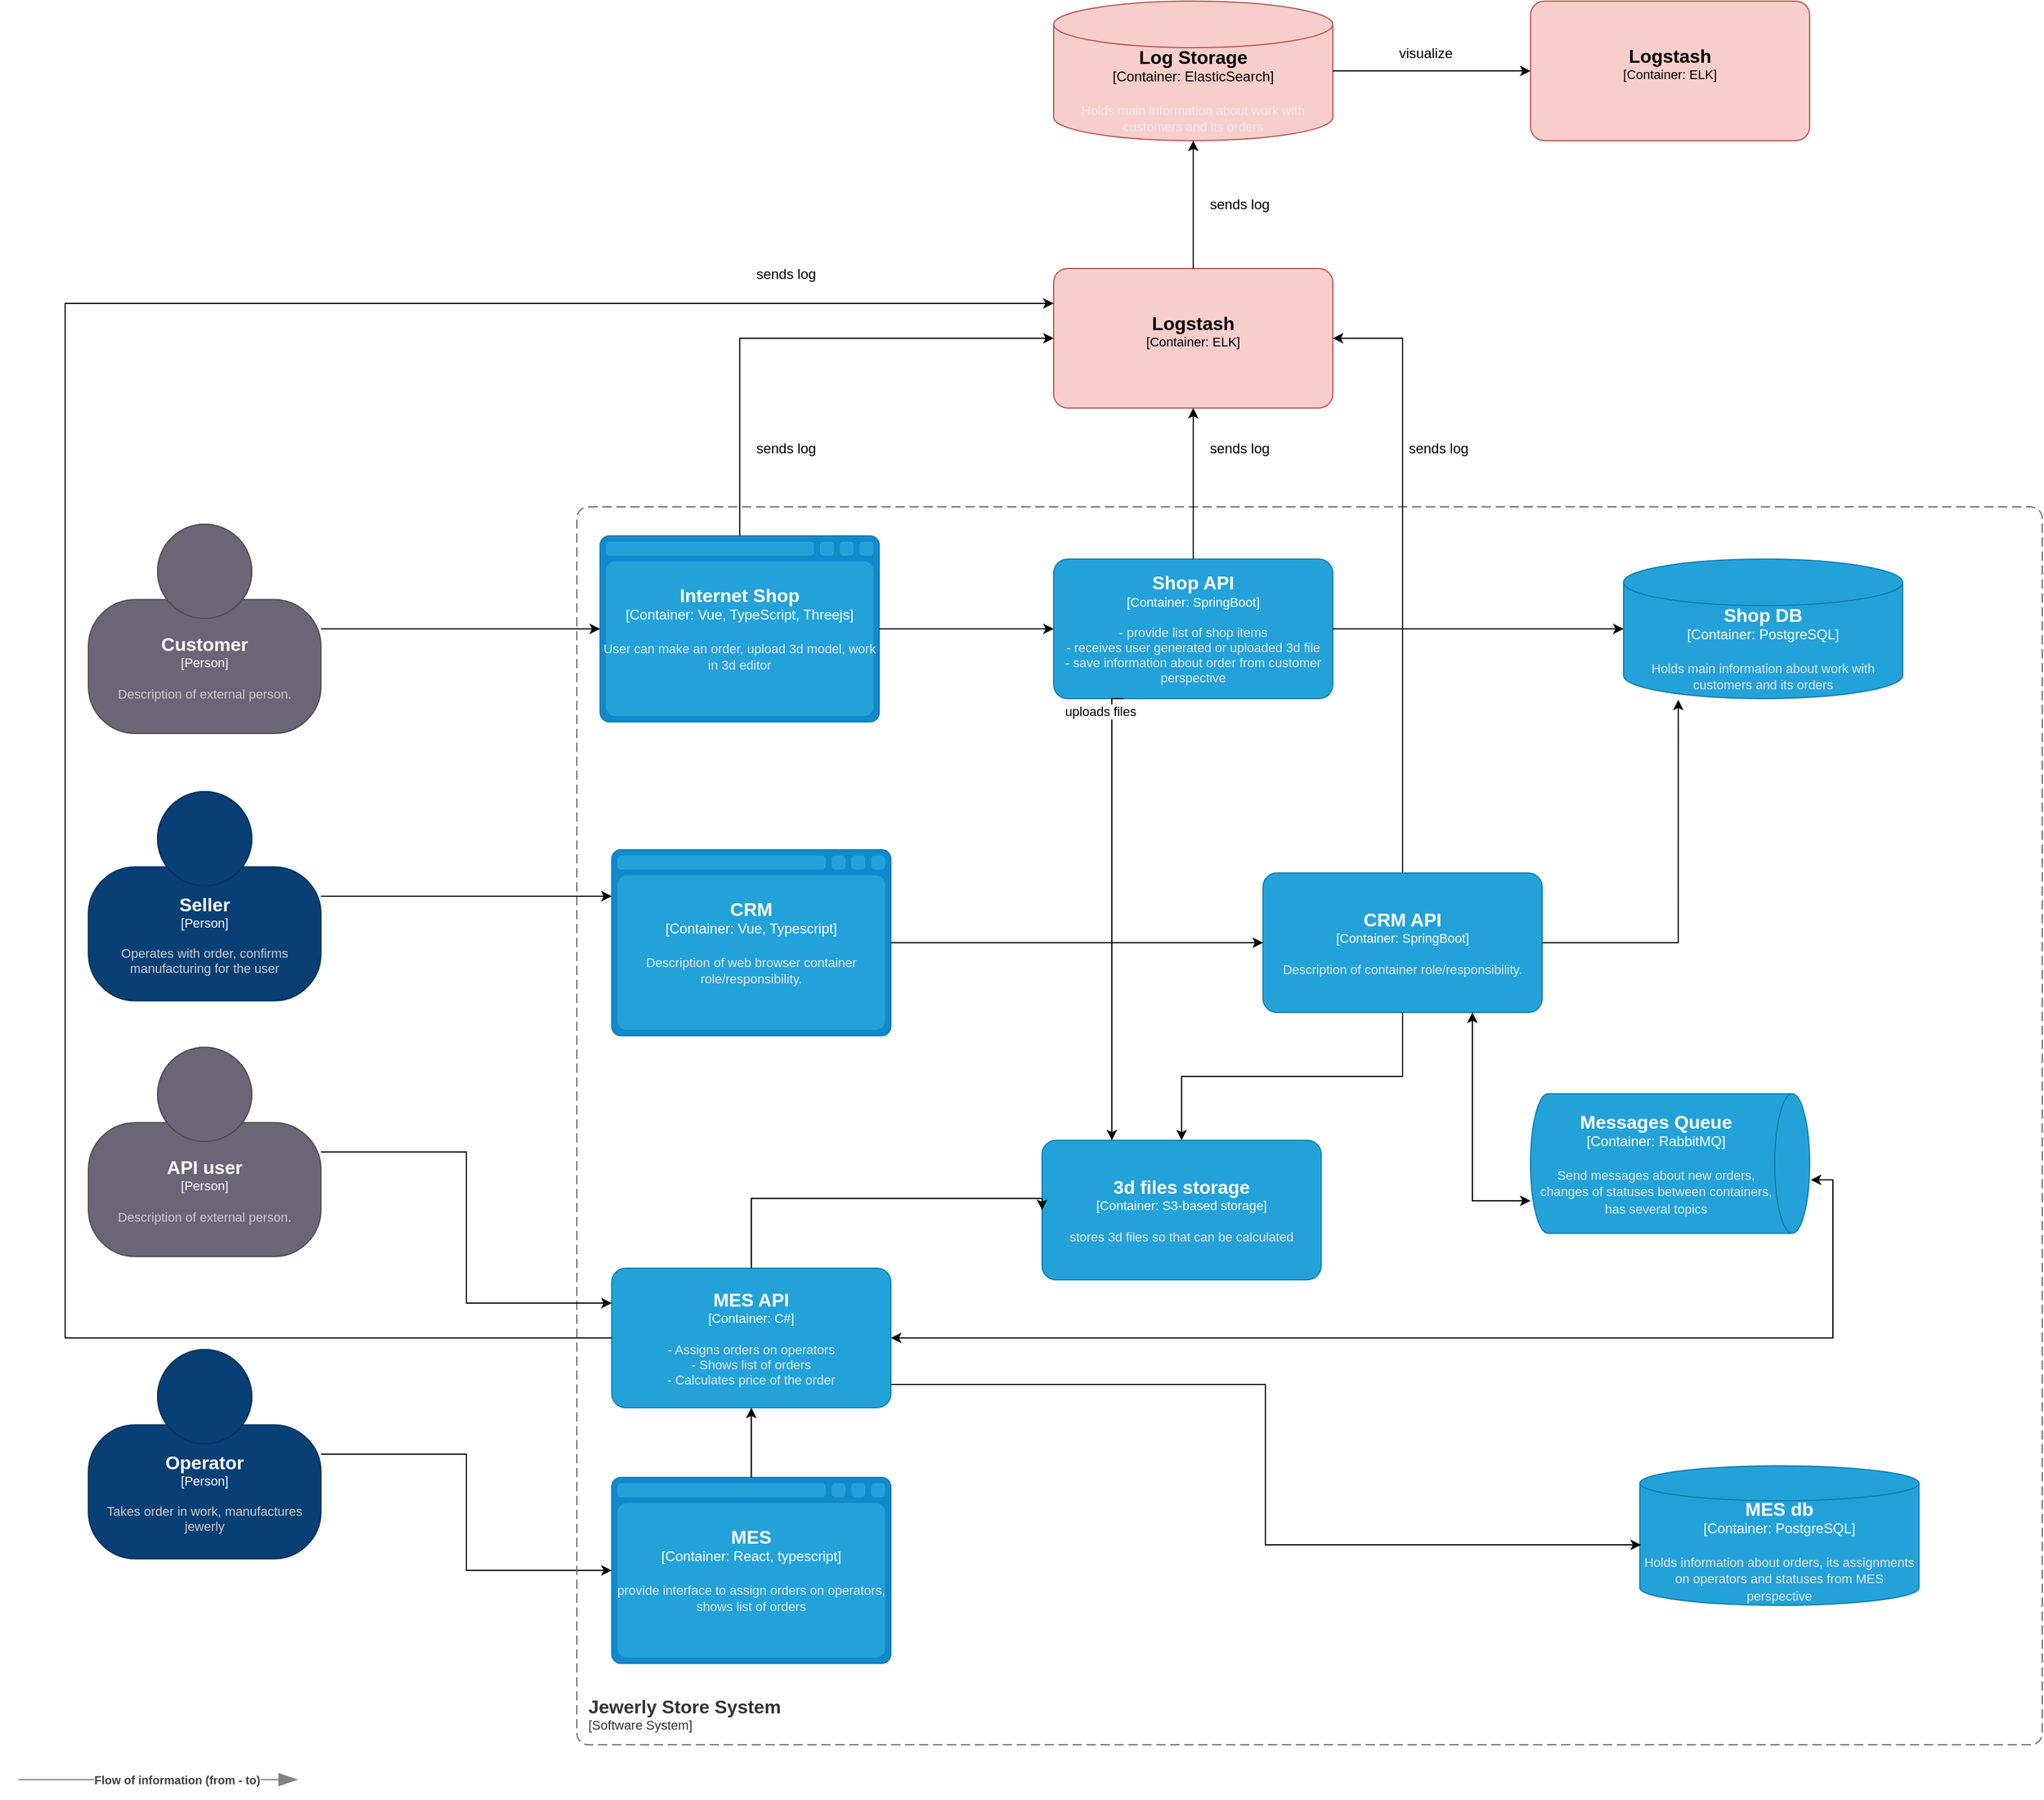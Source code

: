 <mxfile version="25.0.3">
  <diagram name="Page-1" id="q5gKrhV2WKv8pvfnoQvh">
    <mxGraphModel dx="1735" dy="2056" grid="1" gridSize="10" guides="1" tooltips="1" connect="1" arrows="1" fold="1" page="1" pageScale="1" pageWidth="827" pageHeight="1169" math="0" shadow="0">
      <root>
        <mxCell id="0" />
        <mxCell id="1" parent="0" />
        <object placeholders="1" c4Name="MES API" c4Type="Container" c4Technology="C#" c4Description="- Assigns orders on operators&#xa;- Shows list of orders&#xa;- Calculates price of the order" label="&lt;font style=&quot;font-size: 16px&quot;&gt;&lt;b&gt;%c4Name%&lt;/b&gt;&lt;/font&gt;&lt;div&gt;[%c4Type%: %c4Technology%]&lt;/div&gt;&lt;br&gt;&lt;div&gt;&lt;font style=&quot;font-size: 11px&quot;&gt;&lt;font color=&quot;#E6E6E6&quot;&gt;%c4Description%&lt;/font&gt;&lt;/div&gt;" id="6bDfexBDMjg7O7AECw8N-1">
          <mxCell style="rounded=1;whiteSpace=wrap;html=1;fontSize=11;labelBackgroundColor=none;fillColor=#23A2D9;fontColor=#ffffff;align=center;arcSize=10;strokeColor=#0E7DAD;metaEdit=1;resizable=0;points=[[0.25,0,0],[0.5,0,0],[0.75,0,0],[1,0.25,0],[1,0.5,0],[1,0.75,0],[0.75,1,0],[0.5,1,0],[0.25,1,0],[0,0.75,0],[0,0.5,0],[0,0.25,0]];" parent="1" vertex="1">
            <mxGeometry x="530" y="890" width="240" height="120" as="geometry" />
          </mxCell>
        </object>
        <object placeholders="1" c4Name="Messages Queue" c4Type="Container" c4Technology="RabbitMQ" c4Description="Send messages about new orders, changes of statuses between containers, has several topics" label="&lt;font style=&quot;font-size: 16px&quot;&gt;&lt;b&gt;%c4Name%&lt;/b&gt;&lt;/font&gt;&lt;div&gt;[%c4Type%:&amp;nbsp;%c4Technology%]&lt;/div&gt;&lt;br&gt;&lt;div&gt;&lt;font style=&quot;font-size: 11px&quot;&gt;&lt;font color=&quot;#E6E6E6&quot;&gt;%c4Description%&lt;/font&gt;&lt;/div&gt;" id="6bDfexBDMjg7O7AECw8N-2">
          <mxCell style="shape=cylinder3;size=15;direction=south;whiteSpace=wrap;html=1;boundedLbl=1;rounded=0;labelBackgroundColor=none;fillColor=#23A2D9;fontSize=12;fontColor=#ffffff;align=center;strokeColor=#0E7DAD;metaEdit=1;points=[[0.5,0,0],[1,0.25,0],[1,0.5,0],[1,0.75,0],[0.5,1,0],[0,0.75,0],[0,0.5,0],[0,0.25,0]];resizable=0;" parent="1" vertex="1">
            <mxGeometry x="1320" y="740" width="240" height="120" as="geometry" />
          </mxCell>
        </object>
        <object placeholders="1" c4Name="Internet Shop" c4Type="Container" c4Technology="Vue, TypeScript, Threejs" c4Description="User can make an order, upload 3d model, work in 3d editor" label="&lt;font style=&quot;font-size: 16px&quot;&gt;&lt;b&gt;%c4Name%&lt;/b&gt;&lt;/font&gt;&lt;div&gt;[%c4Type%:&amp;nbsp;%c4Technology%]&lt;/div&gt;&lt;br&gt;&lt;div&gt;&lt;font style=&quot;font-size: 11px&quot;&gt;&lt;font color=&quot;#E6E6E6&quot;&gt;%c4Description%&lt;/font&gt;&lt;/div&gt;" id="6bDfexBDMjg7O7AECw8N-3">
          <mxCell style="shape=mxgraph.c4.webBrowserContainer2;whiteSpace=wrap;html=1;boundedLbl=1;rounded=0;labelBackgroundColor=none;strokeColor=#118ACD;fillColor=#23A2D9;strokeColor=#118ACD;strokeColor2=#0E7DAD;fontSize=12;fontColor=#ffffff;align=center;metaEdit=1;points=[[0.5,0,0],[1,0.25,0],[1,0.5,0],[1,0.75,0],[0.5,1,0],[0,0.75,0],[0,0.5,0],[0,0.25,0]];resizable=0;" parent="1" vertex="1">
            <mxGeometry x="520" y="260" width="240" height="160" as="geometry" />
          </mxCell>
        </object>
        <object placeholders="1" c4Name="MES" c4Type="Container" c4Technology="React, typescript" c4Description="provide interface to assign orders on operators, shows list of orders" label="&lt;font style=&quot;font-size: 16px&quot;&gt;&lt;b&gt;%c4Name%&lt;/b&gt;&lt;/font&gt;&lt;div&gt;[%c4Type%:&amp;nbsp;%c4Technology%]&lt;/div&gt;&lt;br&gt;&lt;div&gt;&lt;font style=&quot;font-size: 11px&quot;&gt;&lt;font color=&quot;#E6E6E6&quot;&gt;%c4Description%&lt;/font&gt;&lt;/div&gt;" id="6bDfexBDMjg7O7AECw8N-4">
          <mxCell style="shape=mxgraph.c4.webBrowserContainer2;whiteSpace=wrap;html=1;boundedLbl=1;rounded=0;labelBackgroundColor=none;strokeColor=#118ACD;fillColor=#23A2D9;strokeColor=#118ACD;strokeColor2=#0E7DAD;fontSize=12;fontColor=#ffffff;align=center;metaEdit=1;points=[[0.5,0,0],[1,0.25,0],[1,0.5,0],[1,0.75,0],[0.5,1,0],[0,0.75,0],[0,0.5,0],[0,0.25,0]];resizable=0;" parent="1" vertex="1">
            <mxGeometry x="530" y="1070" width="240" height="160" as="geometry" />
          </mxCell>
        </object>
        <mxCell id="6bDfexBDMjg7O7AECw8N-20" style="edgeStyle=orthogonalEdgeStyle;rounded=0;orthogonalLoop=1;jettySize=auto;html=1;" parent="1" source="6bDfexBDMjg7O7AECw8N-5" target="6bDfexBDMjg7O7AECw8N-4" edge="1">
          <mxGeometry relative="1" as="geometry" />
        </mxCell>
        <object placeholders="1" c4Name="Operator" c4Type="Person" c4Description="Takes order in work, manufactures jewerly " label="&lt;font style=&quot;font-size: 16px&quot;&gt;&lt;b&gt;%c4Name%&lt;/b&gt;&lt;/font&gt;&lt;div&gt;[%c4Type%]&lt;/div&gt;&lt;br&gt;&lt;div&gt;&lt;font style=&quot;font-size: 11px&quot;&gt;&lt;font color=&quot;#cccccc&quot;&gt;%c4Description%&lt;/font&gt;&lt;/div&gt;" id="6bDfexBDMjg7O7AECw8N-5">
          <mxCell style="html=1;fontSize=11;dashed=0;whiteSpace=wrap;fillColor=#083F75;strokeColor=#06315C;fontColor=#ffffff;shape=mxgraph.c4.person2;align=center;metaEdit=1;points=[[0.5,0,0],[1,0.5,0],[1,0.75,0],[0.75,1,0],[0.5,1,0],[0.25,1,0],[0,0.75,0],[0,0.5,0]];resizable=0;" parent="1" vertex="1">
            <mxGeometry x="80" y="960" width="200" height="180" as="geometry" />
          </mxCell>
        </object>
        <object placeholders="1" c4Name="Customer" c4Type="Person" c4Description="Description of external person." label="&lt;font style=&quot;font-size: 16px&quot;&gt;&lt;b&gt;%c4Name%&lt;/b&gt;&lt;/font&gt;&lt;div&gt;[%c4Type%]&lt;/div&gt;&lt;br&gt;&lt;div&gt;&lt;font style=&quot;font-size: 11px&quot;&gt;&lt;font color=&quot;#cccccc&quot;&gt;%c4Description%&lt;/font&gt;&lt;/div&gt;" id="6bDfexBDMjg7O7AECw8N-6">
          <mxCell style="html=1;fontSize=11;dashed=0;whiteSpace=wrap;fillColor=#6C6477;strokeColor=#4D4D4D;fontColor=#ffffff;shape=mxgraph.c4.person2;align=center;metaEdit=1;points=[[0.5,0,0],[1,0.5,0],[1,0.75,0],[0.75,1,0],[0.5,1,0],[0.25,1,0],[0,0.75,0],[0,0.5,0]];resizable=0;" parent="1" vertex="1">
            <mxGeometry x="80" y="250" width="200" height="180" as="geometry" />
          </mxCell>
        </object>
        <object placeholders="1" c4Name="API user" c4Type="Person" c4Description="Description of external person." label="&lt;font style=&quot;font-size: 16px&quot;&gt;&lt;b&gt;%c4Name%&lt;/b&gt;&lt;/font&gt;&lt;div&gt;[%c4Type%]&lt;/div&gt;&lt;br&gt;&lt;div&gt;&lt;font style=&quot;font-size: 11px&quot;&gt;&lt;font color=&quot;#cccccc&quot;&gt;%c4Description%&lt;/font&gt;&lt;/div&gt;" id="6bDfexBDMjg7O7AECw8N-7">
          <mxCell style="html=1;fontSize=11;dashed=0;whiteSpace=wrap;fillColor=#6C6477;strokeColor=#4D4D4D;fontColor=#ffffff;shape=mxgraph.c4.person2;align=center;metaEdit=1;points=[[0.5,0,0],[1,0.5,0],[1,0.75,0],[0.75,1,0],[0.5,1,0],[0.25,1,0],[0,0.75,0],[0,0.5,0]];resizable=0;" parent="1" vertex="1">
            <mxGeometry x="80" y="700" width="200" height="180" as="geometry" />
          </mxCell>
        </object>
        <object placeholders="1" c4Name="Shop API" c4Type="Container" c4Technology="SpringBoot" c4Description="- provide list of shop items&#xa;- receives user generated or uploaded 3d file&#xa;- save information about order from customer perspective&#xa;" label="&lt;font style=&quot;font-size: 16px&quot;&gt;&lt;b&gt;%c4Name%&lt;/b&gt;&lt;/font&gt;&lt;div&gt;[%c4Type%: %c4Technology%]&lt;/div&gt;&lt;br&gt;&lt;div&gt;&lt;font style=&quot;font-size: 11px&quot;&gt;&lt;font color=&quot;#E6E6E6&quot;&gt;%c4Description%&lt;/font&gt;&lt;/div&gt;" id="6bDfexBDMjg7O7AECw8N-8">
          <mxCell style="rounded=1;whiteSpace=wrap;html=1;fontSize=11;labelBackgroundColor=none;fillColor=#23A2D9;fontColor=#ffffff;align=center;arcSize=10;strokeColor=#0E7DAD;metaEdit=1;resizable=0;points=[[0.25,0,0],[0.5,0,0],[0.75,0,0],[1,0.25,0],[1,0.5,0],[1,0.75,0],[0.75,1,0],[0.5,1,0],[0.25,1,0],[0,0.75,0],[0,0.5,0],[0,0.25,0]];" parent="1" vertex="1">
            <mxGeometry x="910" y="280" width="240" height="120" as="geometry" />
          </mxCell>
        </object>
        <object placeholders="1" c4Name="CRM" c4Type="Container" c4Technology="Vue, Typescript" c4Description="Description of web browser container role/responsibility." label="&lt;font style=&quot;font-size: 16px&quot;&gt;&lt;b&gt;%c4Name%&lt;/b&gt;&lt;/font&gt;&lt;div&gt;[%c4Type%:&amp;nbsp;%c4Technology%]&lt;/div&gt;&lt;br&gt;&lt;div&gt;&lt;font style=&quot;font-size: 11px&quot;&gt;&lt;font color=&quot;#E6E6E6&quot;&gt;%c4Description%&lt;/font&gt;&lt;/div&gt;" id="6bDfexBDMjg7O7AECw8N-9">
          <mxCell style="shape=mxgraph.c4.webBrowserContainer2;whiteSpace=wrap;html=1;boundedLbl=1;rounded=0;labelBackgroundColor=none;strokeColor=#118ACD;fillColor=#23A2D9;strokeColor=#118ACD;strokeColor2=#0E7DAD;fontSize=12;fontColor=#ffffff;align=center;metaEdit=1;points=[[0.5,0,0],[1,0.25,0],[1,0.5,0],[1,0.75,0],[0.5,1,0],[0,0.75,0],[0,0.5,0],[0,0.25,0]];resizable=0;" parent="1" vertex="1">
            <mxGeometry x="530" y="530" width="240" height="160" as="geometry" />
          </mxCell>
        </object>
        <object placeholders="1" c4Name="CRM API" c4Type="Container" c4Technology="SpringBoot" c4Description="Description of container role/responsibility." label="&lt;font style=&quot;font-size: 16px&quot;&gt;&lt;b&gt;%c4Name%&lt;/b&gt;&lt;/font&gt;&lt;div&gt;[%c4Type%: %c4Technology%]&lt;/div&gt;&lt;br&gt;&lt;div&gt;&lt;font style=&quot;font-size: 11px&quot;&gt;&lt;font color=&quot;#E6E6E6&quot;&gt;%c4Description%&lt;/font&gt;&lt;/div&gt;" id="6bDfexBDMjg7O7AECw8N-10">
          <mxCell style="rounded=1;whiteSpace=wrap;html=1;fontSize=11;labelBackgroundColor=none;fillColor=#23A2D9;fontColor=#ffffff;align=center;arcSize=10;strokeColor=#0E7DAD;metaEdit=1;resizable=0;points=[[0.25,0,0],[0.5,0,0],[0.75,0,0],[1,0.25,0],[1,0.5,0],[1,0.75,0],[0.75,1,0],[0.5,1,0],[0.25,1,0],[0,0.75,0],[0,0.5,0],[0,0.25,0]];" parent="1" vertex="1">
            <mxGeometry x="1090" y="550" width="240" height="120" as="geometry" />
          </mxCell>
        </object>
        <object placeholders="1" c4Name="Shop DB" c4Type="Container" c4Technology="PostgreSQL" c4Description="Holds main information about work with customers and its orders&#xa;" label="&lt;font style=&quot;font-size: 16px&quot;&gt;&lt;b&gt;%c4Name%&lt;/b&gt;&lt;/font&gt;&lt;div&gt;[%c4Type%:&amp;nbsp;%c4Technology%]&lt;/div&gt;&lt;br&gt;&lt;div&gt;&lt;font style=&quot;font-size: 11px&quot;&gt;&lt;font color=&quot;#E6E6E6&quot;&gt;%c4Description%&lt;/font&gt;&lt;/div&gt;" id="6bDfexBDMjg7O7AECw8N-11">
          <mxCell style="shape=cylinder3;size=20;whiteSpace=wrap;html=1;boundedLbl=1;rounded=0;labelBackgroundColor=none;fillColor=#23A2D9;fontSize=12;fontColor=#ffffff;align=center;strokeColor=#0E7DAD;metaEdit=1;points=[[0.5,0,0],[1,0.25,0],[1,0.5,0],[1,0.75,0],[0.5,1,0],[0,0.75,0],[0,0.5,0],[0,0.25,0]];resizable=0;" parent="1" vertex="1">
            <mxGeometry x="1400" y="280" width="240" height="120" as="geometry" />
          </mxCell>
        </object>
        <mxCell id="6bDfexBDMjg7O7AECw8N-12" style="edgeStyle=orthogonalEdgeStyle;rounded=0;orthogonalLoop=1;jettySize=auto;html=1;entryX=0.196;entryY=1.008;entryDx=0;entryDy=0;entryPerimeter=0;" parent="1" source="6bDfexBDMjg7O7AECw8N-10" target="6bDfexBDMjg7O7AECw8N-11" edge="1">
          <mxGeometry relative="1" as="geometry" />
        </mxCell>
        <mxCell id="6bDfexBDMjg7O7AECw8N-13" style="edgeStyle=orthogonalEdgeStyle;rounded=0;orthogonalLoop=1;jettySize=auto;html=1;entryX=0;entryY=0.5;entryDx=0;entryDy=0;entryPerimeter=0;" parent="1" source="6bDfexBDMjg7O7AECw8N-8" target="6bDfexBDMjg7O7AECw8N-11" edge="1">
          <mxGeometry relative="1" as="geometry" />
        </mxCell>
        <mxCell id="6bDfexBDMjg7O7AECw8N-14" style="edgeStyle=orthogonalEdgeStyle;rounded=0;orthogonalLoop=1;jettySize=auto;html=1;entryX=0;entryY=0.5;entryDx=0;entryDy=0;entryPerimeter=0;" parent="1" source="6bDfexBDMjg7O7AECw8N-3" target="6bDfexBDMjg7O7AECw8N-8" edge="1">
          <mxGeometry relative="1" as="geometry" />
        </mxCell>
        <mxCell id="6bDfexBDMjg7O7AECw8N-16" style="edgeStyle=orthogonalEdgeStyle;rounded=0;orthogonalLoop=1;jettySize=auto;html=1;entryX=0.767;entryY=1;entryDx=0;entryDy=0;entryPerimeter=0;exitX=0.75;exitY=1;exitDx=0;exitDy=0;exitPerimeter=0;startArrow=classic;startFill=1;" parent="1" source="6bDfexBDMjg7O7AECw8N-10" target="6bDfexBDMjg7O7AECw8N-2" edge="1">
          <mxGeometry relative="1" as="geometry" />
        </mxCell>
        <mxCell id="6bDfexBDMjg7O7AECw8N-17" style="edgeStyle=orthogonalEdgeStyle;rounded=0;orthogonalLoop=1;jettySize=auto;html=1;entryX=0.617;entryY=-0.004;entryDx=0;entryDy=0;entryPerimeter=0;startArrow=classic;startFill=1;" parent="1" source="6bDfexBDMjg7O7AECw8N-1" target="6bDfexBDMjg7O7AECw8N-2" edge="1">
          <mxGeometry relative="1" as="geometry" />
        </mxCell>
        <mxCell id="6bDfexBDMjg7O7AECw8N-18" style="edgeStyle=orthogonalEdgeStyle;rounded=0;orthogonalLoop=1;jettySize=auto;html=1;entryX=0.5;entryY=1;entryDx=0;entryDy=0;entryPerimeter=0;" parent="1" source="6bDfexBDMjg7O7AECw8N-4" target="6bDfexBDMjg7O7AECw8N-1" edge="1">
          <mxGeometry relative="1" as="geometry" />
        </mxCell>
        <object placeholders="1" c4Name="Jewerly Store System" c4Type="SystemScopeBoundary" c4Application="Software System" label="&lt;font style=&quot;font-size: 16px&quot;&gt;&lt;b&gt;&lt;div style=&quot;text-align: left&quot;&gt;%c4Name%&lt;/div&gt;&lt;/b&gt;&lt;/font&gt;&lt;div style=&quot;text-align: left&quot;&gt;[%c4Application%]&lt;/div&gt;" id="6bDfexBDMjg7O7AECw8N-19">
          <mxCell style="rounded=1;fontSize=11;whiteSpace=wrap;html=1;dashed=1;arcSize=20;fillColor=none;strokeColor=#666666;fontColor=#333333;labelBackgroundColor=none;align=left;verticalAlign=bottom;labelBorderColor=none;spacingTop=0;spacing=10;dashPattern=8 4;metaEdit=1;rotatable=0;perimeter=rectanglePerimeter;noLabel=0;labelPadding=0;allowArrows=0;connectable=0;expand=0;recursiveResize=0;editable=1;pointerEvents=0;absoluteArcSize=1;points=[[0.25,0,0],[0.5,0,0],[0.75,0,0],[1,0.25,0],[1,0.5,0],[1,0.75,0],[0.75,1,0],[0.5,1,0],[0.25,1,0],[0,0.75,0],[0,0.5,0],[0,0.25,0]];" parent="1" vertex="1">
            <mxGeometry x="500" y="235" width="1260" height="1065" as="geometry" />
          </mxCell>
        </object>
        <mxCell id="6bDfexBDMjg7O7AECw8N-21" style="edgeStyle=orthogonalEdgeStyle;rounded=0;orthogonalLoop=1;jettySize=auto;html=1;entryX=0;entryY=0.25;entryDx=0;entryDy=0;entryPerimeter=0;" parent="1" source="6bDfexBDMjg7O7AECw8N-7" target="6bDfexBDMjg7O7AECw8N-1" edge="1">
          <mxGeometry relative="1" as="geometry" />
        </mxCell>
        <mxCell id="6bDfexBDMjg7O7AECw8N-22" style="edgeStyle=orthogonalEdgeStyle;rounded=0;orthogonalLoop=1;jettySize=auto;html=1;entryX=0;entryY=0.5;entryDx=0;entryDy=0;entryPerimeter=0;" parent="1" source="6bDfexBDMjg7O7AECw8N-9" target="6bDfexBDMjg7O7AECw8N-10" edge="1">
          <mxGeometry relative="1" as="geometry" />
        </mxCell>
        <mxCell id="6bDfexBDMjg7O7AECw8N-23" style="edgeStyle=orthogonalEdgeStyle;rounded=0;orthogonalLoop=1;jettySize=auto;html=1;entryX=0;entryY=0.5;entryDx=0;entryDy=0;entryPerimeter=0;" parent="1" source="6bDfexBDMjg7O7AECw8N-6" target="6bDfexBDMjg7O7AECw8N-3" edge="1">
          <mxGeometry relative="1" as="geometry" />
        </mxCell>
        <mxCell id="6bDfexBDMjg7O7AECw8N-29" value="" style="edgeStyle=orthogonalEdgeStyle;rounded=0;orthogonalLoop=1;jettySize=auto;html=1;startArrow=classic;startFill=1;endArrow=none;endFill=0;" parent="1" source="6bDfexBDMjg7O7AECw8N-25" target="6bDfexBDMjg7O7AECw8N-10" edge="1">
          <mxGeometry relative="1" as="geometry" />
        </mxCell>
        <object placeholders="1" c4Name="3d files storage" c4Type="Container" c4Technology="S3-based storage" c4Description="stores 3d files so that can be calculated" label="&lt;font style=&quot;font-size: 16px&quot;&gt;&lt;b&gt;%c4Name%&lt;/b&gt;&lt;/font&gt;&lt;div&gt;[%c4Type%: %c4Technology%]&lt;/div&gt;&lt;br&gt;&lt;div&gt;&lt;font style=&quot;font-size: 11px&quot;&gt;&lt;font color=&quot;#E6E6E6&quot;&gt;%c4Description%&lt;/font&gt;&lt;/div&gt;" id="6bDfexBDMjg7O7AECw8N-25">
          <mxCell style="rounded=1;whiteSpace=wrap;html=1;fontSize=11;labelBackgroundColor=none;fillColor=#23A2D9;fontColor=#ffffff;align=center;arcSize=10;strokeColor=#0E7DAD;metaEdit=1;resizable=0;points=[[0.25,0,0],[0.5,0,0],[0.75,0,0],[1,0.25,0],[1,0.5,0],[1,0.75,0],[0.75,1,0],[0.5,1,0],[0.25,1,0],[0,0.75,0],[0,0.5,0],[0,0.25,0]];" parent="1" vertex="1">
            <mxGeometry x="900" y="780" width="240" height="120" as="geometry" />
          </mxCell>
        </object>
        <mxCell id="6bDfexBDMjg7O7AECw8N-26" style="edgeStyle=orthogonalEdgeStyle;rounded=0;orthogonalLoop=1;jettySize=auto;html=1;entryX=0;entryY=0.5;entryDx=0;entryDy=0;entryPerimeter=0;" parent="1" source="6bDfexBDMjg7O7AECw8N-1" target="6bDfexBDMjg7O7AECw8N-25" edge="1">
          <mxGeometry relative="1" as="geometry">
            <Array as="points">
              <mxPoint x="650" y="830" />
            </Array>
          </mxGeometry>
        </mxCell>
        <mxCell id="6bDfexBDMjg7O7AECw8N-27" style="edgeStyle=orthogonalEdgeStyle;rounded=0;orthogonalLoop=1;jettySize=auto;html=1;entryX=0.25;entryY=0;entryDx=0;entryDy=0;entryPerimeter=0;exitX=0.25;exitY=1;exitDx=0;exitDy=0;exitPerimeter=0;" parent="1" source="6bDfexBDMjg7O7AECw8N-8" target="6bDfexBDMjg7O7AECw8N-25" edge="1">
          <mxGeometry relative="1" as="geometry">
            <mxPoint x="970" y="430" as="sourcePoint" />
            <mxPoint x="1170.08" y="790.96" as="targetPoint" />
            <Array as="points">
              <mxPoint x="960" y="400" />
            </Array>
          </mxGeometry>
        </mxCell>
        <mxCell id="6bDfexBDMjg7O7AECw8N-28" value="uploads files" style="edgeLabel;html=1;align=center;verticalAlign=middle;resizable=0;points=[];" parent="6bDfexBDMjg7O7AECw8N-27" vertex="1" connectable="0">
          <mxGeometry x="-0.371" y="-2" relative="1" as="geometry">
            <mxPoint x="-8" y="-102" as="offset" />
          </mxGeometry>
        </mxCell>
        <object placeholders="1" c4Name="Seller" c4Type="Person" c4Description="Operates with order, confirms manufacturing for the user" label="&lt;font style=&quot;font-size: 16px&quot;&gt;&lt;b&gt;%c4Name%&lt;/b&gt;&lt;/font&gt;&lt;div&gt;[%c4Type%]&lt;/div&gt;&lt;br&gt;&lt;div&gt;&lt;font style=&quot;font-size: 11px&quot;&gt;&lt;font color=&quot;#cccccc&quot;&gt;%c4Description%&lt;/font&gt;&lt;/div&gt;" id="6bDfexBDMjg7O7AECw8N-30">
          <mxCell style="html=1;fontSize=11;dashed=0;whiteSpace=wrap;fillColor=#083F75;strokeColor=#06315C;fontColor=#ffffff;shape=mxgraph.c4.person2;align=center;metaEdit=1;points=[[0.5,0,0],[1,0.5,0],[1,0.75,0],[0.75,1,0],[0.5,1,0],[0.25,1,0],[0,0.75,0],[0,0.5,0]];resizable=0;" parent="1" vertex="1">
            <mxGeometry x="80" y="480" width="200" height="180" as="geometry" />
          </mxCell>
        </object>
        <mxCell id="6bDfexBDMjg7O7AECw8N-31" style="edgeStyle=orthogonalEdgeStyle;rounded=0;orthogonalLoop=1;jettySize=auto;html=1;entryX=0;entryY=0.25;entryDx=0;entryDy=0;entryPerimeter=0;" parent="1" source="6bDfexBDMjg7O7AECw8N-30" target="6bDfexBDMjg7O7AECw8N-9" edge="1">
          <mxGeometry relative="1" as="geometry" />
        </mxCell>
        <object placeholders="1" c4Name="MES db" c4Type="Container" c4Technology="PostgreSQL" c4Description="Holds information about orders, its assignments on operators and statuses from MES perspective" label="&lt;font style=&quot;font-size: 16px&quot;&gt;&lt;b&gt;%c4Name%&lt;/b&gt;&lt;/font&gt;&lt;div&gt;[%c4Type%:&amp;nbsp;%c4Technology%]&lt;/div&gt;&lt;br&gt;&lt;div&gt;&lt;font style=&quot;font-size: 11px&quot;&gt;&lt;font color=&quot;#E6E6E6&quot;&gt;%c4Description%&lt;/font&gt;&lt;/div&gt;" id="6bDfexBDMjg7O7AECw8N-32">
          <mxCell style="shape=cylinder3;size=15;whiteSpace=wrap;html=1;boundedLbl=1;rounded=0;labelBackgroundColor=none;fillColor=#23A2D9;fontSize=12;fontColor=#ffffff;align=center;strokeColor=#0E7DAD;metaEdit=1;points=[[0.5,0,0],[1,0.25,0],[1,0.5,0],[1,0.75,0],[0.5,1,0],[0,0.75,0],[0,0.5,0],[0,0.25,0]];resizable=0;" parent="1" vertex="1">
            <mxGeometry x="1414" y="1060" width="240" height="120" as="geometry" />
          </mxCell>
        </object>
        <mxCell id="6bDfexBDMjg7O7AECw8N-33" style="edgeStyle=orthogonalEdgeStyle;rounded=0;orthogonalLoop=1;jettySize=auto;html=1;entryX=0.004;entryY=0.567;entryDx=0;entryDy=0;entryPerimeter=0;" parent="1" source="6bDfexBDMjg7O7AECw8N-1" target="6bDfexBDMjg7O7AECw8N-32" edge="1">
          <mxGeometry relative="1" as="geometry">
            <mxPoint x="1380" y="1130" as="targetPoint" />
            <Array as="points">
              <mxPoint x="1092" y="990" />
              <mxPoint x="1092" y="1128" />
            </Array>
          </mxGeometry>
        </mxCell>
        <object placeholders="1" c4Type="Relationship" c4Description="Flow of information (from - to) " label="&lt;div style=&quot;text-align: left&quot;&gt;&lt;div style=&quot;text-align: center&quot;&gt;&lt;b&gt;%c4Description%&lt;/b&gt;&lt;/div&gt;" id="6bDfexBDMjg7O7AECw8N-34">
          <mxCell style="endArrow=blockThin;html=1;fontSize=10;fontColor=#404040;strokeWidth=1;endFill=1;strokeColor=#828282;elbow=vertical;metaEdit=1;endSize=14;startSize=14;jumpStyle=arc;jumpSize=16;rounded=0;edgeStyle=orthogonalEdgeStyle;" parent="1" edge="1">
            <mxGeometry x="0.133" width="240" relative="1" as="geometry">
              <mxPoint x="20" y="1330" as="sourcePoint" />
              <mxPoint x="260" y="1330" as="targetPoint" />
              <mxPoint as="offset" />
            </mxGeometry>
          </mxCell>
        </object>
        <object placeholders="1" c4Name="Logstash" c4Type="Container" c4Technology="ELK" c4Description="" label="&lt;font style=&quot;font-size: 16px&quot;&gt;&lt;b&gt;%c4Name%&lt;/b&gt;&lt;/font&gt;&lt;div&gt;[%c4Type%: %c4Technology%]&lt;/div&gt;&lt;br&gt;&lt;div&gt;&lt;font style=&quot;font-size: 11px&quot;&gt;&lt;font color=&quot;#E6E6E6&quot;&gt;%c4Description%&lt;/font&gt;&lt;/div&gt;" id="vutQ_XjIBeXb8DJay-fj-2">
          <mxCell style="rounded=1;whiteSpace=wrap;html=1;fontSize=11;labelBackgroundColor=none;fillColor=#f8cecc;align=center;arcSize=10;strokeColor=#b85450;metaEdit=1;resizable=0;points=[[0.25,0,0],[0.5,0,0],[0.75,0,0],[1,0.25,0],[1,0.5,0],[1,0.75,0],[0.75,1,0],[0.5,1,0],[0.25,1,0],[0,0.75,0],[0,0.5,0],[0,0.25,0]];" parent="1" vertex="1">
            <mxGeometry x="910" y="30" width="240" height="120" as="geometry" />
          </mxCell>
        </object>
        <mxCell id="vutQ_XjIBeXb8DJay-fj-3" style="edgeStyle=orthogonalEdgeStyle;rounded=0;orthogonalLoop=1;jettySize=auto;html=1;exitX=0.5;exitY=0;exitDx=0;exitDy=0;exitPerimeter=0;entryX=0.5;entryY=1;entryDx=0;entryDy=0;entryPerimeter=0;" parent="1" source="6bDfexBDMjg7O7AECw8N-8" target="vutQ_XjIBeXb8DJay-fj-2" edge="1">
          <mxGeometry relative="1" as="geometry" />
        </mxCell>
        <mxCell id="vutQ_XjIBeXb8DJay-fj-4" style="edgeStyle=orthogonalEdgeStyle;rounded=0;orthogonalLoop=1;jettySize=auto;html=1;exitX=0.5;exitY=0;exitDx=0;exitDy=0;exitPerimeter=0;entryX=0;entryY=0.5;entryDx=0;entryDy=0;entryPerimeter=0;" parent="1" source="6bDfexBDMjg7O7AECw8N-3" target="vutQ_XjIBeXb8DJay-fj-2" edge="1">
          <mxGeometry relative="1" as="geometry" />
        </mxCell>
        <mxCell id="vutQ_XjIBeXb8DJay-fj-5" style="edgeStyle=orthogonalEdgeStyle;rounded=0;orthogonalLoop=1;jettySize=auto;html=1;exitX=0.5;exitY=0;exitDx=0;exitDy=0;exitPerimeter=0;entryX=1;entryY=0.5;entryDx=0;entryDy=0;entryPerimeter=0;" parent="1" source="6bDfexBDMjg7O7AECw8N-10" target="vutQ_XjIBeXb8DJay-fj-2" edge="1">
          <mxGeometry relative="1" as="geometry" />
        </mxCell>
        <mxCell id="vutQ_XjIBeXb8DJay-fj-6" style="edgeStyle=orthogonalEdgeStyle;rounded=0;orthogonalLoop=1;jettySize=auto;html=1;exitX=0;exitY=0.5;exitDx=0;exitDy=0;exitPerimeter=0;entryX=0;entryY=0.25;entryDx=0;entryDy=0;entryPerimeter=0;" parent="1" source="6bDfexBDMjg7O7AECw8N-1" target="vutQ_XjIBeXb8DJay-fj-2" edge="1">
          <mxGeometry relative="1" as="geometry">
            <Array as="points">
              <mxPoint x="60" y="950" />
              <mxPoint x="60" y="60" />
            </Array>
          </mxGeometry>
        </mxCell>
        <object placeholders="1" c4Name="Log Storage" c4Type="Container" c4Technology="ElasticSearch" c4Description="Holds main information about work with customers and its orders&#xa;" label="&lt;font style=&quot;font-size: 16px&quot;&gt;&lt;b&gt;%c4Name%&lt;/b&gt;&lt;/font&gt;&lt;div&gt;[%c4Type%:&amp;nbsp;%c4Technology%]&lt;/div&gt;&lt;br&gt;&lt;div&gt;&lt;font style=&quot;font-size: 11px&quot;&gt;&lt;font color=&quot;#E6E6E6&quot;&gt;%c4Description%&lt;/font&gt;&lt;/div&gt;" id="vutQ_XjIBeXb8DJay-fj-11">
          <mxCell style="shape=cylinder3;size=20;whiteSpace=wrap;html=1;boundedLbl=1;rounded=0;labelBackgroundColor=none;fillColor=#f8cecc;fontSize=12;align=center;strokeColor=#b85450;metaEdit=1;points=[[0.5,0,0],[1,0.25,0],[1,0.5,0],[1,0.75,0],[0.5,1,0],[0,0.75,0],[0,0.5,0],[0,0.25,0]];resizable=0;" parent="1" vertex="1">
            <mxGeometry x="910" y="-200" width="240" height="120" as="geometry" />
          </mxCell>
        </object>
        <mxCell id="bpnLblYJYz8CXP5tiVZv-1" style="edgeStyle=orthogonalEdgeStyle;rounded=0;orthogonalLoop=1;jettySize=auto;html=1;exitX=0.5;exitY=0;exitDx=0;exitDy=0;exitPerimeter=0;entryX=0.5;entryY=1;entryDx=0;entryDy=0;entryPerimeter=0;" edge="1" parent="1" source="vutQ_XjIBeXb8DJay-fj-2" target="vutQ_XjIBeXb8DJay-fj-11">
          <mxGeometry relative="1" as="geometry" />
        </mxCell>
        <mxCell id="bpnLblYJYz8CXP5tiVZv-2" value="sends log" style="text;html=1;align=center;verticalAlign=middle;whiteSpace=wrap;rounded=0;" vertex="1" parent="1">
          <mxGeometry x="1211" y="170" width="60" height="30" as="geometry" />
        </mxCell>
        <mxCell id="bpnLblYJYz8CXP5tiVZv-3" value="sends log" style="text;html=1;align=center;verticalAlign=middle;whiteSpace=wrap;rounded=0;" vertex="1" parent="1">
          <mxGeometry x="1040" y="170" width="60" height="30" as="geometry" />
        </mxCell>
        <mxCell id="bpnLblYJYz8CXP5tiVZv-4" value="sends log" style="text;html=1;align=center;verticalAlign=middle;whiteSpace=wrap;rounded=0;" vertex="1" parent="1">
          <mxGeometry x="650" y="170" width="60" height="30" as="geometry" />
        </mxCell>
        <mxCell id="bpnLblYJYz8CXP5tiVZv-5" value="sends log" style="text;html=1;align=center;verticalAlign=middle;whiteSpace=wrap;rounded=0;" vertex="1" parent="1">
          <mxGeometry x="650" y="20" width="60" height="30" as="geometry" />
        </mxCell>
        <mxCell id="bpnLblYJYz8CXP5tiVZv-6" value="sends log" style="text;html=1;align=center;verticalAlign=middle;whiteSpace=wrap;rounded=0;" vertex="1" parent="1">
          <mxGeometry x="1040" y="-40" width="60" height="30" as="geometry" />
        </mxCell>
        <object placeholders="1" c4Name="Logstash" c4Type="Container" c4Technology="ELK" c4Description="" label="&lt;font style=&quot;font-size: 16px&quot;&gt;&lt;b&gt;%c4Name%&lt;/b&gt;&lt;/font&gt;&lt;div&gt;[%c4Type%: %c4Technology%]&lt;/div&gt;&lt;br&gt;&lt;div&gt;&lt;font style=&quot;font-size: 11px&quot;&gt;&lt;font color=&quot;#E6E6E6&quot;&gt;%c4Description%&lt;/font&gt;&lt;/div&gt;" id="bpnLblYJYz8CXP5tiVZv-7">
          <mxCell style="rounded=1;whiteSpace=wrap;html=1;fontSize=11;labelBackgroundColor=none;fillColor=#f8cecc;align=center;arcSize=10;strokeColor=#b85450;metaEdit=1;resizable=0;points=[[0.25,0,0],[0.5,0,0],[0.75,0,0],[1,0.25,0],[1,0.5,0],[1,0.75,0],[0.75,1,0],[0.5,1,0],[0.25,1,0],[0,0.75,0],[0,0.5,0],[0,0.25,0]];" vertex="1" parent="1">
            <mxGeometry x="1320" y="-200" width="240" height="120" as="geometry" />
          </mxCell>
        </object>
        <mxCell id="bpnLblYJYz8CXP5tiVZv-8" style="edgeStyle=orthogonalEdgeStyle;rounded=0;orthogonalLoop=1;jettySize=auto;html=1;exitX=1;exitY=0.5;exitDx=0;exitDy=0;exitPerimeter=0;" edge="1" parent="1" source="vutQ_XjIBeXb8DJay-fj-11">
          <mxGeometry relative="1" as="geometry">
            <mxPoint x="1150" y="-140" as="targetPoint" />
          </mxGeometry>
        </mxCell>
        <mxCell id="bpnLblYJYz8CXP5tiVZv-9" style="edgeStyle=orthogonalEdgeStyle;rounded=0;orthogonalLoop=1;jettySize=auto;html=1;exitX=1;exitY=0.5;exitDx=0;exitDy=0;exitPerimeter=0;entryX=0;entryY=0.5;entryDx=0;entryDy=0;entryPerimeter=0;" edge="1" parent="1" source="vutQ_XjIBeXb8DJay-fj-11" target="bpnLblYJYz8CXP5tiVZv-7">
          <mxGeometry relative="1" as="geometry" />
        </mxCell>
        <mxCell id="bpnLblYJYz8CXP5tiVZv-10" value="visualize" style="text;html=1;align=center;verticalAlign=middle;whiteSpace=wrap;rounded=0;" vertex="1" parent="1">
          <mxGeometry x="1200" y="-170" width="60" height="30" as="geometry" />
        </mxCell>
      </root>
    </mxGraphModel>
  </diagram>
</mxfile>
